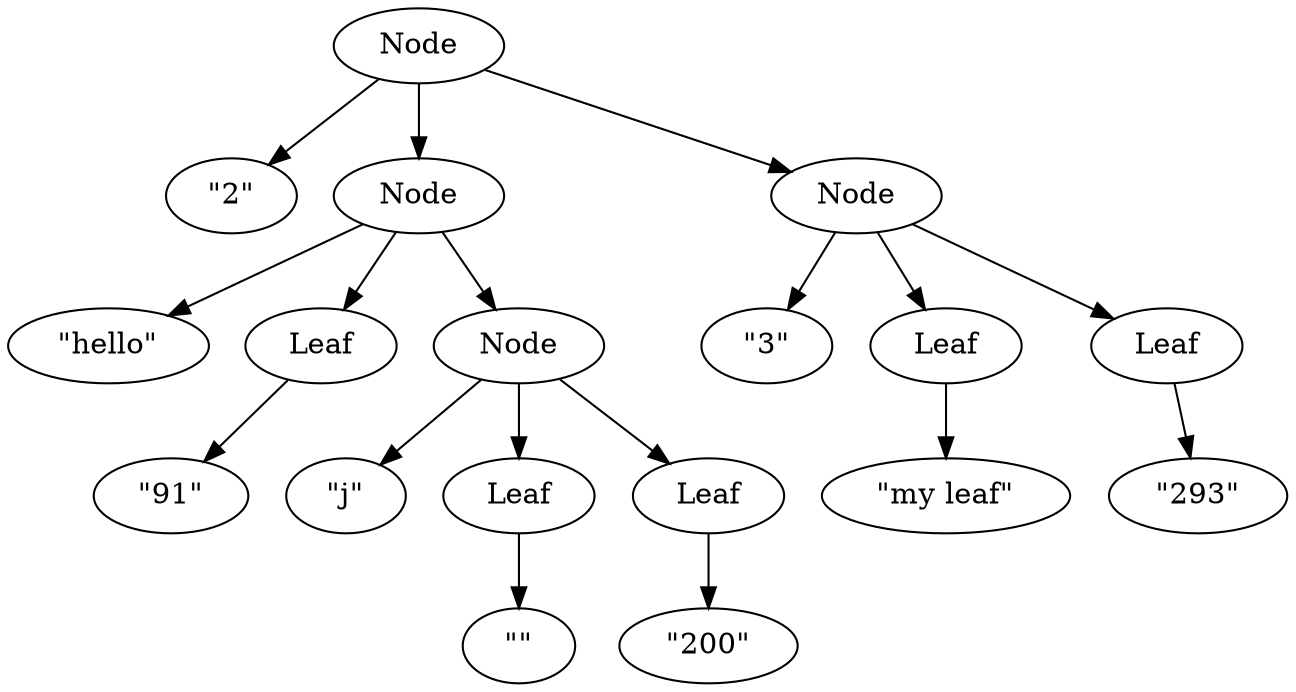 digraph "" {
  "1" [label=" Node "];
  "1" -> "1.1" [];
  "1" -> "1.2" [];
  "1" -> "1.3" [];
  "1.1" [label=" \"2\" "];
  "1.2" [label=" Node "];
  "1.2" -> "1.2.1" [];
  "1.2" -> "1.2.2" [];
  "1.2" -> "1.2.3" [];
  "1.2.1" [label=" \"hello\" "];
  "1.2.2" [label=" Leaf "];
  "1.2.2" -> "1.2.2.1" [];
  "1.2.2.1" [label=" \"91\" "];
  "1.2.3" [label=" Node "];
  "1.2.3" -> "1.2.3.1" [];
  "1.2.3" -> "1.2.3.2" [];
  "1.2.3" -> "1.2.3.3" [];
  "1.2.3.1" [label=" \"j\" "];
  "1.2.3.2" [label=" Leaf "];
  "1.2.3.2" -> "1.2.3.2.1" [];
  "1.2.3.2.1" [label=" \"\" "];
  "1.2.3.3" [label=" Leaf "];
  "1.2.3.3" -> "1.2.3.3.1" [];
  "1.2.3.3.1" [label=" \"200\" "];
  "1.3" [label=" Node "];
  "1.3" -> "1.3.1" [];
  "1.3" -> "1.3.2" [];
  "1.3" -> "1.3.3" [];
  "1.3.1" [label=" \"3\" "];
  "1.3.2" [label=" Leaf "];
  "1.3.2" -> "1.3.2.1" [];
  "1.3.2.1" [label=" \"my leaf\" "];
  "1.3.3" [label=" Leaf "];
  "1.3.3" -> "1.3.3.1" [];
  "1.3.3.1" [label=" \"293\" "];
}